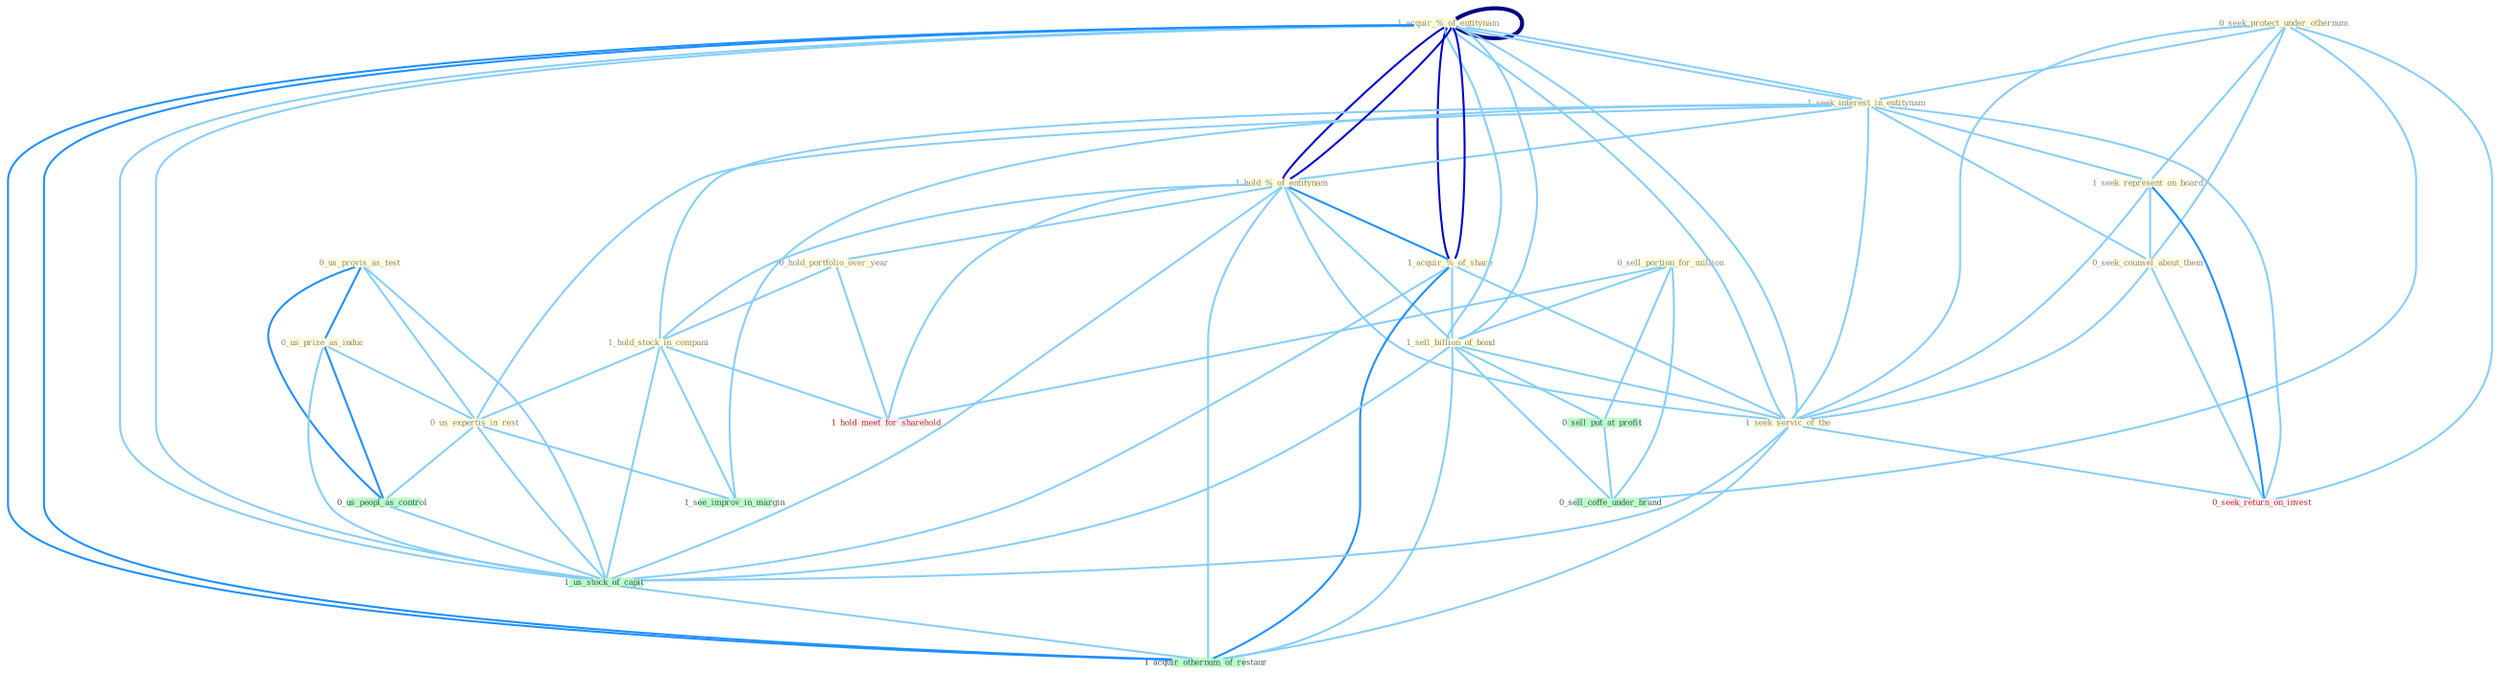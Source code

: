 Graph G{ 
    node
    [shape=polygon,style=filled,width=.5,height=.06,color="#BDFCC9",fixedsize=true,fontsize=4,
    fontcolor="#2f4f4f"];
    {node
    [color="#ffffe0", fontcolor="#8b7d6b"] "0_us_provis_as_test " "0_sell_portion_for_million " "0_seek_protect_under_othernum " "1_acquir_%_of_entitynam " "1_seek_interest_in_entitynam " "1_hold_%_of_entitynam " "1_seek_represent_on_board " "0_seek_counsel_about_them " "1_acquir_%_of_share " "0_hold_portfolio_over_year " "1_sell_billion_of_bond " "1_hold_stock_in_compani " "1_acquir_%_of_entitynam " "1_seek_servic_of_the " "0_us_prize_as_induc " "0_us_expertis_in_rest "}
{node [color="#fff0f5", fontcolor="#b22222"] "0_seek_return_on_invest " "1_hold_meet_for_sharehold "}
edge [color="#B0E2FF"];

	"0_us_provis_as_test " -- "0_us_prize_as_induc " [w="2", color="#1e90ff" , len=0.8];
	"0_us_provis_as_test " -- "0_us_expertis_in_rest " [w="1", color="#87cefa" ];
	"0_us_provis_as_test " -- "0_us_peopl_as_control " [w="2", color="#1e90ff" , len=0.8];
	"0_us_provis_as_test " -- "1_us_stock_of_capit " [w="1", color="#87cefa" ];
	"0_sell_portion_for_million " -- "1_sell_billion_of_bond " [w="1", color="#87cefa" ];
	"0_sell_portion_for_million " -- "0_sell_put_at_profit " [w="1", color="#87cefa" ];
	"0_sell_portion_for_million " -- "0_sell_coffe_under_brand " [w="1", color="#87cefa" ];
	"0_sell_portion_for_million " -- "1_hold_meet_for_sharehold " [w="1", color="#87cefa" ];
	"0_seek_protect_under_othernum " -- "1_seek_interest_in_entitynam " [w="1", color="#87cefa" ];
	"0_seek_protect_under_othernum " -- "1_seek_represent_on_board " [w="1", color="#87cefa" ];
	"0_seek_protect_under_othernum " -- "0_seek_counsel_about_them " [w="1", color="#87cefa" ];
	"0_seek_protect_under_othernum " -- "1_seek_servic_of_the " [w="1", color="#87cefa" ];
	"0_seek_protect_under_othernum " -- "0_seek_return_on_invest " [w="1", color="#87cefa" ];
	"0_seek_protect_under_othernum " -- "0_sell_coffe_under_brand " [w="1", color="#87cefa" ];
	"1_acquir_%_of_entitynam " -- "1_seek_interest_in_entitynam " [w="1", color="#87cefa" ];
	"1_acquir_%_of_entitynam " -- "1_hold_%_of_entitynam " [w="3", color="#0000cd" , len=0.6];
	"1_acquir_%_of_entitynam " -- "1_acquir_%_of_share " [w="3", color="#0000cd" , len=0.6];
	"1_acquir_%_of_entitynam " -- "1_sell_billion_of_bond " [w="1", color="#87cefa" ];
	"1_acquir_%_of_entitynam " -- "1_acquir_%_of_entitynam " [w="4", style=bold, color="#000080", len=0.4];
	"1_acquir_%_of_entitynam " -- "1_seek_servic_of_the " [w="1", color="#87cefa" ];
	"1_acquir_%_of_entitynam " -- "1_us_stock_of_capit " [w="1", color="#87cefa" ];
	"1_acquir_%_of_entitynam " -- "1_acquir_othernum_of_restaur " [w="2", color="#1e90ff" , len=0.8];
	"1_seek_interest_in_entitynam " -- "1_hold_%_of_entitynam " [w="1", color="#87cefa" ];
	"1_seek_interest_in_entitynam " -- "1_seek_represent_on_board " [w="1", color="#87cefa" ];
	"1_seek_interest_in_entitynam " -- "0_seek_counsel_about_them " [w="1", color="#87cefa" ];
	"1_seek_interest_in_entitynam " -- "1_hold_stock_in_compani " [w="1", color="#87cefa" ];
	"1_seek_interest_in_entitynam " -- "1_acquir_%_of_entitynam " [w="1", color="#87cefa" ];
	"1_seek_interest_in_entitynam " -- "1_seek_servic_of_the " [w="1", color="#87cefa" ];
	"1_seek_interest_in_entitynam " -- "0_us_expertis_in_rest " [w="1", color="#87cefa" ];
	"1_seek_interest_in_entitynam " -- "0_seek_return_on_invest " [w="1", color="#87cefa" ];
	"1_seek_interest_in_entitynam " -- "1_see_improv_in_margin " [w="1", color="#87cefa" ];
	"1_hold_%_of_entitynam " -- "1_acquir_%_of_share " [w="2", color="#1e90ff" , len=0.8];
	"1_hold_%_of_entitynam " -- "0_hold_portfolio_over_year " [w="1", color="#87cefa" ];
	"1_hold_%_of_entitynam " -- "1_sell_billion_of_bond " [w="1", color="#87cefa" ];
	"1_hold_%_of_entitynam " -- "1_hold_stock_in_compani " [w="1", color="#87cefa" ];
	"1_hold_%_of_entitynam " -- "1_acquir_%_of_entitynam " [w="3", color="#0000cd" , len=0.6];
	"1_hold_%_of_entitynam " -- "1_seek_servic_of_the " [w="1", color="#87cefa" ];
	"1_hold_%_of_entitynam " -- "1_us_stock_of_capit " [w="1", color="#87cefa" ];
	"1_hold_%_of_entitynam " -- "1_hold_meet_for_sharehold " [w="1", color="#87cefa" ];
	"1_hold_%_of_entitynam " -- "1_acquir_othernum_of_restaur " [w="1", color="#87cefa" ];
	"1_seek_represent_on_board " -- "0_seek_counsel_about_them " [w="1", color="#87cefa" ];
	"1_seek_represent_on_board " -- "1_seek_servic_of_the " [w="1", color="#87cefa" ];
	"1_seek_represent_on_board " -- "0_seek_return_on_invest " [w="2", color="#1e90ff" , len=0.8];
	"0_seek_counsel_about_them " -- "1_seek_servic_of_the " [w="1", color="#87cefa" ];
	"0_seek_counsel_about_them " -- "0_seek_return_on_invest " [w="1", color="#87cefa" ];
	"1_acquir_%_of_share " -- "1_sell_billion_of_bond " [w="1", color="#87cefa" ];
	"1_acquir_%_of_share " -- "1_acquir_%_of_entitynam " [w="3", color="#0000cd" , len=0.6];
	"1_acquir_%_of_share " -- "1_seek_servic_of_the " [w="1", color="#87cefa" ];
	"1_acquir_%_of_share " -- "1_us_stock_of_capit " [w="1", color="#87cefa" ];
	"1_acquir_%_of_share " -- "1_acquir_othernum_of_restaur " [w="2", color="#1e90ff" , len=0.8];
	"0_hold_portfolio_over_year " -- "1_hold_stock_in_compani " [w="1", color="#87cefa" ];
	"0_hold_portfolio_over_year " -- "1_hold_meet_for_sharehold " [w="1", color="#87cefa" ];
	"1_sell_billion_of_bond " -- "1_acquir_%_of_entitynam " [w="1", color="#87cefa" ];
	"1_sell_billion_of_bond " -- "1_seek_servic_of_the " [w="1", color="#87cefa" ];
	"1_sell_billion_of_bond " -- "0_sell_put_at_profit " [w="1", color="#87cefa" ];
	"1_sell_billion_of_bond " -- "1_us_stock_of_capit " [w="1", color="#87cefa" ];
	"1_sell_billion_of_bond " -- "0_sell_coffe_under_brand " [w="1", color="#87cefa" ];
	"1_sell_billion_of_bond " -- "1_acquir_othernum_of_restaur " [w="1", color="#87cefa" ];
	"1_hold_stock_in_compani " -- "0_us_expertis_in_rest " [w="1", color="#87cefa" ];
	"1_hold_stock_in_compani " -- "1_us_stock_of_capit " [w="1", color="#87cefa" ];
	"1_hold_stock_in_compani " -- "1_see_improv_in_margin " [w="1", color="#87cefa" ];
	"1_hold_stock_in_compani " -- "1_hold_meet_for_sharehold " [w="1", color="#87cefa" ];
	"1_acquir_%_of_entitynam " -- "1_seek_servic_of_the " [w="1", color="#87cefa" ];
	"1_acquir_%_of_entitynam " -- "1_us_stock_of_capit " [w="1", color="#87cefa" ];
	"1_acquir_%_of_entitynam " -- "1_acquir_othernum_of_restaur " [w="2", color="#1e90ff" , len=0.8];
	"1_seek_servic_of_the " -- "0_seek_return_on_invest " [w="1", color="#87cefa" ];
	"1_seek_servic_of_the " -- "1_us_stock_of_capit " [w="1", color="#87cefa" ];
	"1_seek_servic_of_the " -- "1_acquir_othernum_of_restaur " [w="1", color="#87cefa" ];
	"0_us_prize_as_induc " -- "0_us_expertis_in_rest " [w="1", color="#87cefa" ];
	"0_us_prize_as_induc " -- "0_us_peopl_as_control " [w="2", color="#1e90ff" , len=0.8];
	"0_us_prize_as_induc " -- "1_us_stock_of_capit " [w="1", color="#87cefa" ];
	"0_us_expertis_in_rest " -- "0_us_peopl_as_control " [w="1", color="#87cefa" ];
	"0_us_expertis_in_rest " -- "1_us_stock_of_capit " [w="1", color="#87cefa" ];
	"0_us_expertis_in_rest " -- "1_see_improv_in_margin " [w="1", color="#87cefa" ];
	"0_us_peopl_as_control " -- "1_us_stock_of_capit " [w="1", color="#87cefa" ];
	"0_sell_put_at_profit " -- "0_sell_coffe_under_brand " [w="1", color="#87cefa" ];
	"1_us_stock_of_capit " -- "1_acquir_othernum_of_restaur " [w="1", color="#87cefa" ];
}